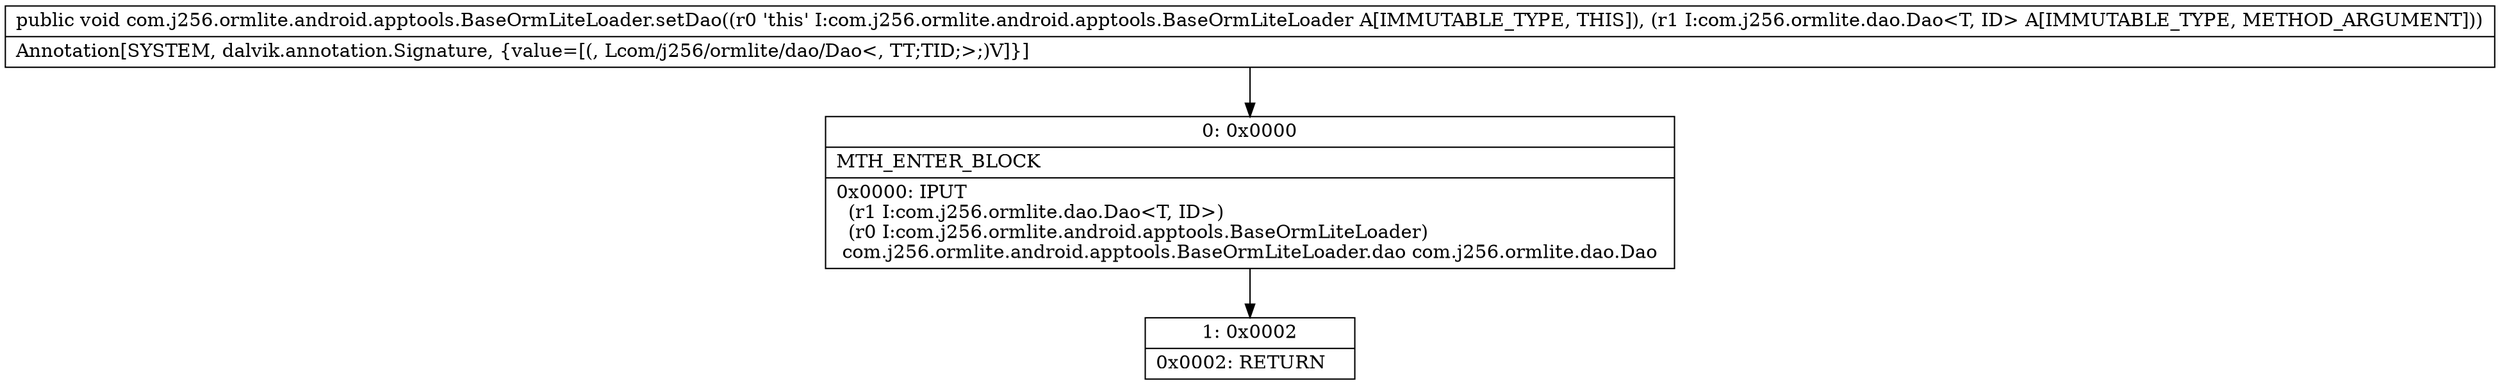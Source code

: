 digraph "CFG forcom.j256.ormlite.android.apptools.BaseOrmLiteLoader.setDao(Lcom\/j256\/ormlite\/dao\/Dao;)V" {
Node_0 [shape=record,label="{0\:\ 0x0000|MTH_ENTER_BLOCK\l|0x0000: IPUT  \l  (r1 I:com.j256.ormlite.dao.Dao\<T, ID\>)\l  (r0 I:com.j256.ormlite.android.apptools.BaseOrmLiteLoader)\l com.j256.ormlite.android.apptools.BaseOrmLiteLoader.dao com.j256.ormlite.dao.Dao \l}"];
Node_1 [shape=record,label="{1\:\ 0x0002|0x0002: RETURN   \l}"];
MethodNode[shape=record,label="{public void com.j256.ormlite.android.apptools.BaseOrmLiteLoader.setDao((r0 'this' I:com.j256.ormlite.android.apptools.BaseOrmLiteLoader A[IMMUTABLE_TYPE, THIS]), (r1 I:com.j256.ormlite.dao.Dao\<T, ID\> A[IMMUTABLE_TYPE, METHOD_ARGUMENT]))  | Annotation[SYSTEM, dalvik.annotation.Signature, \{value=[(, Lcom\/j256\/ormlite\/dao\/Dao\<, TT;TID;\>;)V]\}]\l}"];
MethodNode -> Node_0;
Node_0 -> Node_1;
}

